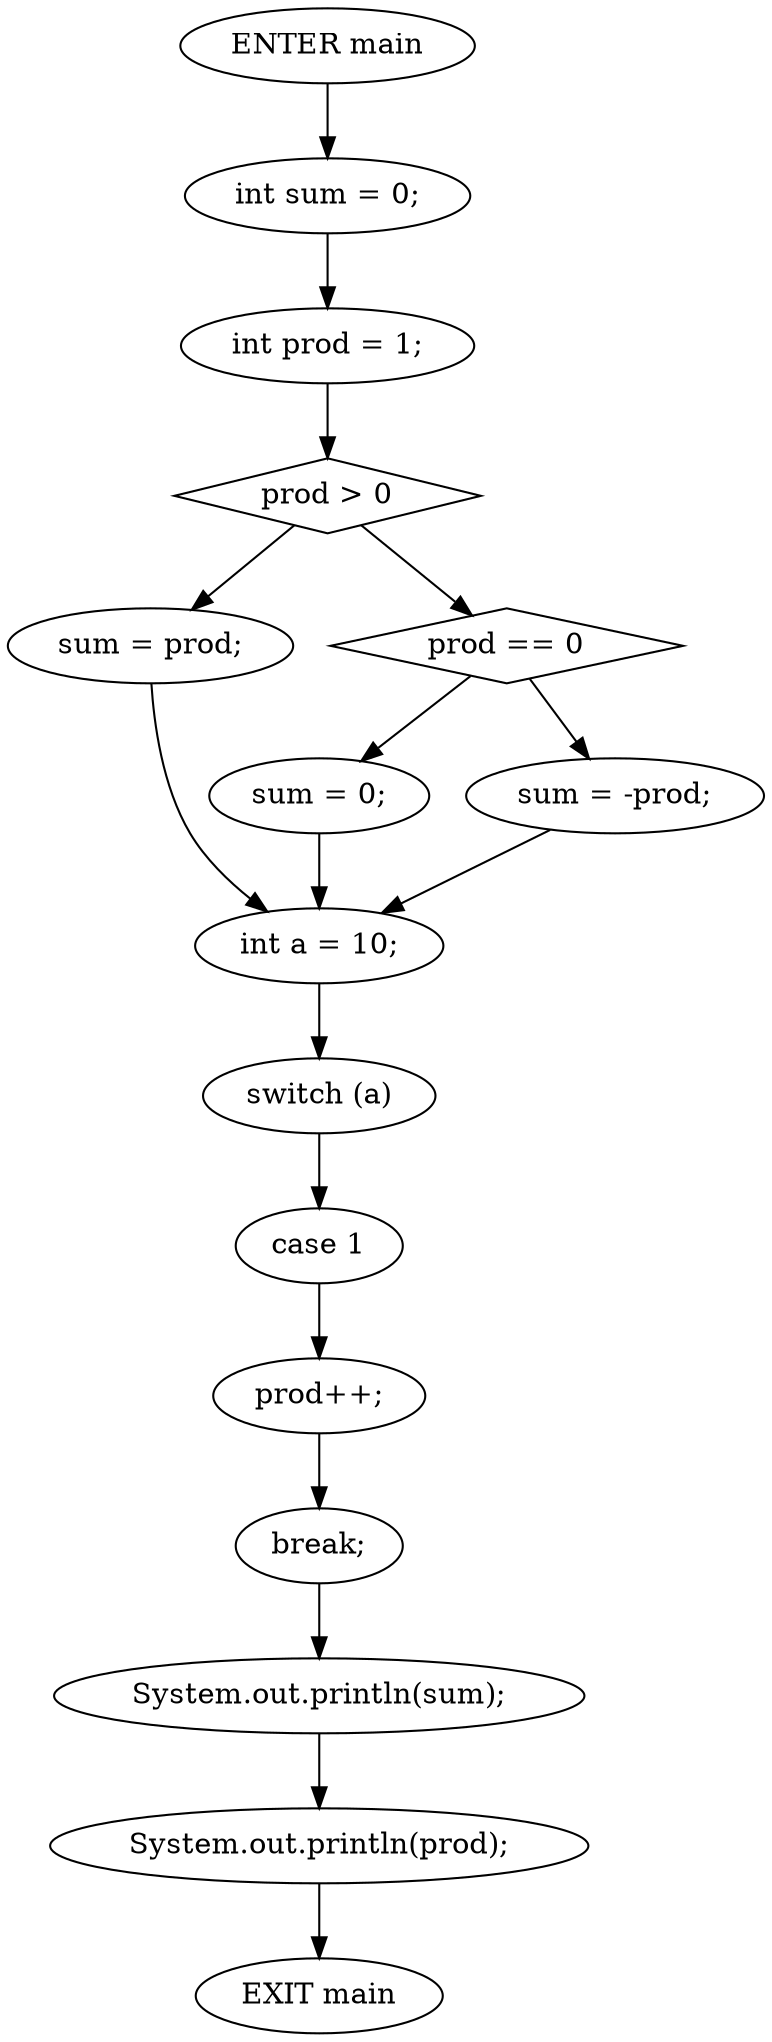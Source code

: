 digraph G {
  0 [ label="ENTER main" ];
  1 [ label="EXIT main" ];
  2 [ label="int sum = 0;" ];
  3 [ label="int prod = 1;" ];
  4 [ shape="diamond" label="prod > 0" ];
  5 [ label="sum = prod;" ];
  6 [ shape="diamond" label="prod == 0" ];
  7 [ label="sum = 0;" ];
  8 [ label="sum = -prod;" ];
  9 [ label="int a = 10;" ];
  10 [ label="switch (a)" ];
  11 [ label="case 1" ];
  12 [ label="prod++;" ];
  13 [ label="break;" ];
  14 [ label="System.out.println(sum);" ];
  15 [ label="System.out.println(prod);" ];
  0 -> 2;
  2 -> 3;
  3 -> 4;
  4 -> 5;
  4 -> 6;
  6 -> 7;
  6 -> 8;
  8 -> 9;
  7 -> 9;
  5 -> 9;
  9 -> 10;
  10 -> 11;
  11 -> 12;
  12 -> 13;
  13 -> 14;
  14 -> 15;
  15 -> 1;
}
